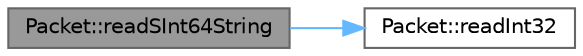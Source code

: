 digraph "Packet::readSInt64String"
{
 // INTERACTIVE_SVG=YES
 // LATEX_PDF_SIZE
  bgcolor="transparent";
  edge [fontname=Helvetica,fontsize=10,labelfontname=Helvetica,labelfontsize=10];
  node [fontname=Helvetica,fontsize=10,shape=box,height=0.2,width=0.4];
  rankdir="LR";
  Node1 [id="Node000001",label="Packet::readSInt64String",height=0.2,width=0.4,color="gray40", fillcolor="grey60", style="filled", fontcolor="black",tooltip=" "];
  Node1 -> Node2 [id="edge1_Node000001_Node000002",color="steelblue1",style="solid",tooltip=" "];
  Node2 [id="Node000002",label="Packet::readInt32",height=0.2,width=0.4,color="grey40", fillcolor="white", style="filled",URL="$d9/dd4/a00776_ac20e8bc51022a0972e8070c7c90c021e.html#ac20e8bc51022a0972e8070c7c90c021e",tooltip=" "];
}
